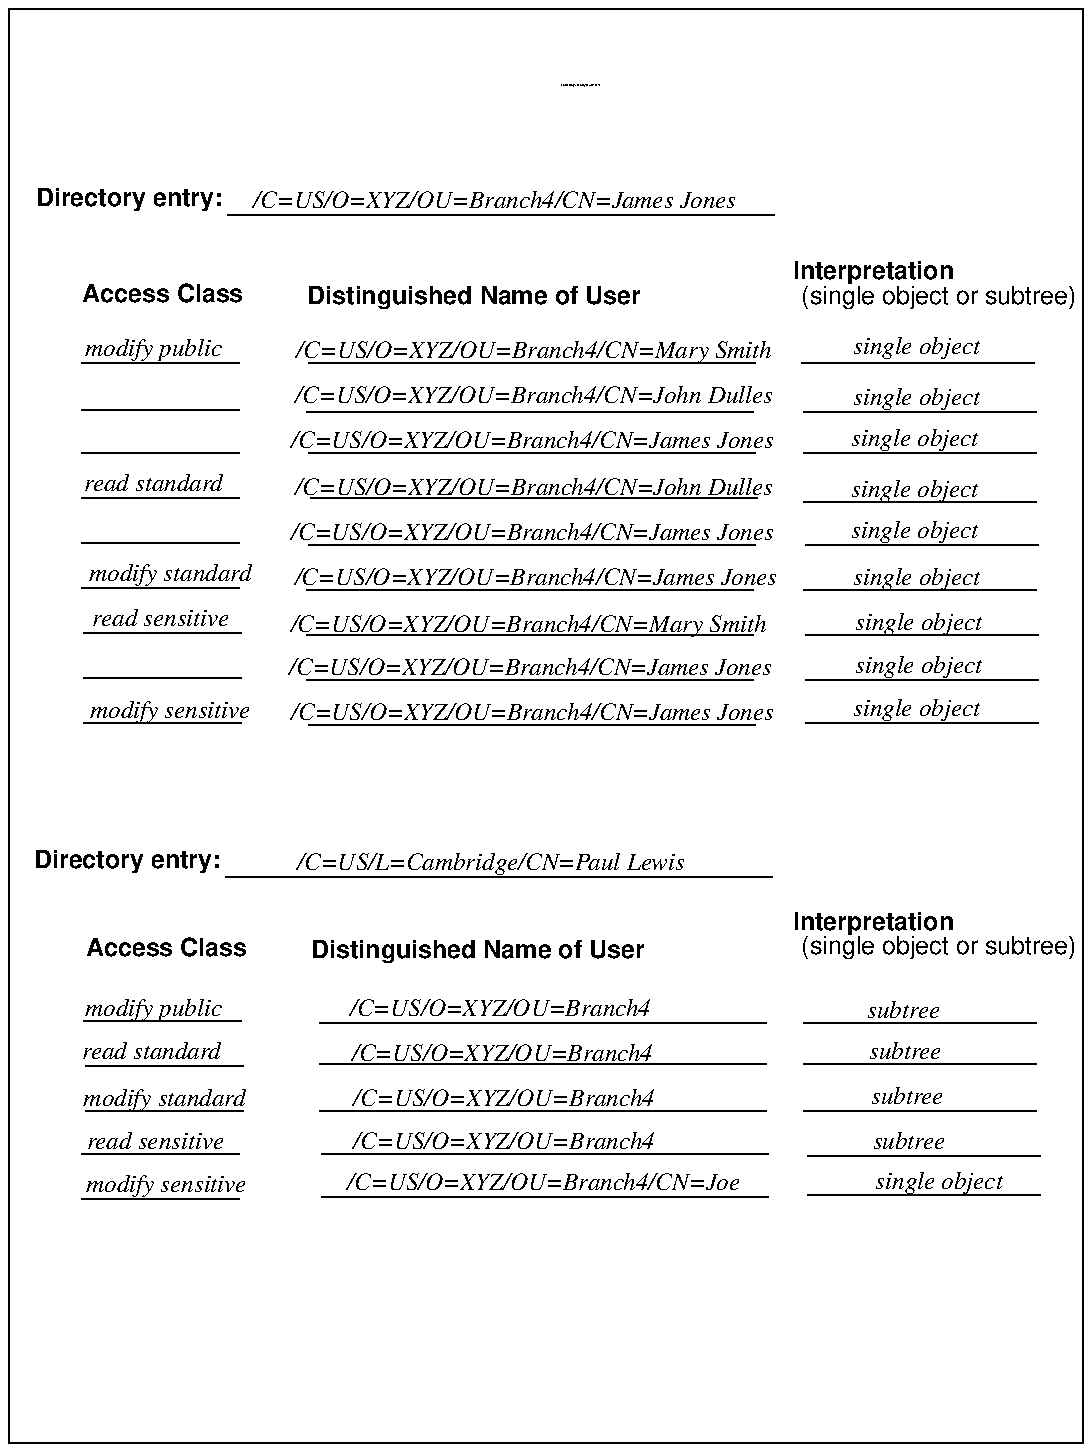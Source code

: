 ...\" @OSF_COPYRIGHT@
...\" COPYRIGHT NOTICE
...\" Copyright (c) 1990, 1991, 1992, 1993 Open Software Foundation, Inc.
...\" ALL RIGHTS RESERVED (DCE).  See the file named COPYRIGHT.DCE in the
...\" src directory for the full copyright text.
...\" 
...\" HISTORY
...\" $Log: fig14.aclobjectworksheet.pic,v $
...\" Revision 1.1.2.1  1994/08/04  21:01:54  hal
...\" 	Create DCE GDS Admin Gd & Ref from GDS parts of Adm Gd & Cmd Ref; fix log
...\" 	[1994/08/04  20:37:03  hal]
...\"
...\" Revision 1.1.2.9  1993/02/20  18:15:11  rnollman
...\" 	fixed for final draft
...\" 	[1993/02/20  18:14:43  rnollman]
...\" 
...\" Revision 1.1.2.8  1993/01/28  19:08:37  dbelch
...\" 	Embedding copyright notice
...\" 	[1993/01/28  18:36:19  dbelch]
...\" 
...\" Revision 1.1.2.7  1993/01/08  10:03:57  marrek
...\" 	Changes from SSE Dublin.
...\" 	[1993/01/08  10:03:24  marrek]
...\" 
...\" Revision 1.1.2.6  1992/12/08  21:16:07  rnollman
...\" 	no changes made
...\" 	[1992/12/08  21:15:42  rnollman]
...\" 
...\" Revision 1.1.2.5  1992/12/08  19:24:47  rnollman
...\" 	fixed illustration
...\" 	[1992/12/08  19:24:17  rnollman]
...\" 
...\" Revision 1.1.2.4  1992/12/03  19:22:10  rnollman
...\" 	update munich
...\" 	[1992/12/03  19:17:58  rnollman]
...\" 
...\" Revision 1.1.2.3  1992/12/03  18:39:48  rnollman
...\" 	update illustrations after Munich review
...\" 	[1992/12/03  18:39:15  rnollman]
...\" 
...\" Revision 1.1.2.2  1992/11/21  19:16:56  rnollman
...\" 	new illustration
...\" 	[1992/11/21  19:15:48  rnollman]
...\" 
...\" $EndLog$
.PS
scale = 106.667
"\fI\s9/C=US/O=XYZ/OU=Branch4/CN=Mary Smith\s0\fP"  at 280, 582
box  wid 573 ht 765 at 286.5, 382.5
"\fI\s9single object\s0\fP"  at 496, 139
line   from 426, 132 \
	to 550, 132 
"\fI\s9/C=US/O=XYZ/OU=Branch4/CN=James Jones\s0\fP"  at 259, 662
line   from 117, 655 \
	to 408, 655 
"\f(HB\s9Directory entry:\s0\fP"  at 64, 663
"\f(HB\s9Directory entry:\s0\fP"  at 64, 663
line   from 117, 655 \
	to 408, 655 
"\fI\s9/C=US/O=XYZ/OU=Branch4/CN=James Jones\s0\fP"  at 259, 662
"\f(HB\s9Directory entry:\s0\fP"  at 63, 310
line   from 116, 302 \
	to 407, 302 
line   from 116, 302 \
	to 407, 302 
"\f(HB\s9Directory entry:\s0\fP"  at 63, 310
"\f(HB\s10ACL Object Entry Worksheet\s0\fP"  at 305, 727
"\fI\s9modify sensitive\s0\fP"  at 84, 137
"\fI\s9read sensitive\s0\fP"  at 78, 160
"\fI\s9modify standard\s0\fP"  at 83, 183
"\fI\s9read standard\s0\fP"  at 76, 208
"\fI\s9modify public\s0\fP"  at 77, 231
"\fI\s9/C=US/O=XYZ/OU=Branch4/CN=Joe\s0\fP"  at 285, 138
line   from 39, 130 \
	to 123, 130 
line   from 39, 154 \
	to 123, 154 
"\fI\s9modify sensitive\s0\fP"  at 86, 390
"\f(HB\s9Access Class\s0\fP"  at 82, 612
"\f(HB\s9Distinguished Name of User\s0\fP"  at 248, 611
line   from 39, 576 \
	to 123, 576 
line   from 39, 576 \
	to 123, 576 
line   from 39, 551 \
	to 123, 551 
line   from 39, 528 \
	to 123, 528 
line   from 39, 504 \
	to 123, 504 
line   from 39, 480 \
	to 123, 480 
line   from 39, 456 \
	to 123, 456 
line   from 40, 432 \
	to 124, 432 
line   from 40, 408 \
	to 124, 408 
line   from 40, 384 \
	to 124, 384 
"\fI\s9/C=US/O=XYZ/OU=Branch4/CN=James Jones\s0\fP"  at 279, 534
"\fI\s9/C=US/O=XYZ/OU=Branch4/CN=James Jones\s0\fP"  at 279, 485
"\fI\s9/C=US/O=XYZ/OU=Branch4/CN=James Jones\s0\fP"  at 278, 413
"\fI\s9/C=US/O=XYZ/OU=Branch4/CN=James Jones\s0\fP"  at 279, 389
"\fI\s9modify standard\s0\fP"  at 86, 463
"\fI\s9read sensitive\s0\fP"  at 81, 439
"\fI\s9read standard\s0\fP"  at 77, 511
"\fI\s9modify public\s0\fP"  at 77, 583
"\fI\s9/C=US/O=XYZ/OU=Branch4/CN=John Dulles\s0\fP"  at 280, 558
"\fI\s9/C=US/O=XYZ/OU=Branch4/CN=John Dulles\s0\fP"  at 280, 509
"\fI\s9/C=US/O=XYZ/OU=Branch4/CN=James Jones\s0\fP"  at 281, 461
"\fI\s9/C=US/O=XYZ/OU=Branch4/CN=Mary Smith\s0\fP"  at 277, 436
line   from 40, 225 \
	to 124, 225 
line   from 41, 201 \
	to 125, 201 
line   from 41, 177 \
	to 125, 177 
"\f(HB\s9Distinguished Name of User\s0\fP"  at 250, 262
"\f(HB\s9Access Class\s0\fP"  at 84, 263
line   from 160, 576 \
	to 398, 576 
line   from 159, 550 \
	to 397, 550 
line   from 160, 528 \
	to 398, 528 
line   from 161, 504 \
	to 399, 504 
line   from 160, 479 \
	to 398, 479 
line   from 159, 455 \
	to 397, 455 
line   from 159, 431 \
	to 397, 431 
line   from 159, 407 \
	to 397, 407 
line   from 160, 383 \
	to 398, 383 
line   from 166, 224 \
	to 404, 224 
line   from 166, 177 \
	to 404, 177 
line   from 167, 154 \
	to 405, 154 
line   from 167, 131 \
	to 405, 131 
line   from 166, 202 \
	to 404, 202 
line   from 160, 576 \
	to 398, 576 
"\fH\s9(single object or subtree)\s0\fP"  at 496, 611
"\f(HB\s9Interpretation\s0\fP"  at 461, 624
line   from 423, 576 \
	to 547, 576 
line   from 424, 550 \
	to 548, 550 
line   from 424, 528 \
	to 548, 528 
line   from 424, 502 \
	to 548, 502 
line   from 425, 479 \
	to 549, 479 
line   from 424, 455 \
	to 548, 455 
line   from 425, 431 \
	to 549, 431 
line   from 425, 407 \
	to 549, 407 
line   from 425, 384 \
	to 549, 384 
line   from 424, 224 \
	to 548, 224 
line   from 424, 202 \
	to 548, 202 
line   from 424, 177 \
	to 548, 177 
line   from 426, 153 \
	to 550, 153 
"\fI\s9single object\s0\fP"  at 484, 584
"\fI\s9single object\s0\fP"  at 484, 557
"\fI\s9single object\s0\fP"  at 483, 535
"\fI\s9single object\s0\fP"  at 483, 508
"\fI\s9single object\s0\fP"  at 484, 461
"\fI\s9single object\s0\fP"  at 485, 437
"\fI\s9single object\s0\fP"  at 485, 414
"\fI\s9single object\s0\fP"  at 484, 391
"\fI\s9single object\s0\fP"  at 483, 486
"\fI\s9subtree\s0\fP"  at 477, 230
"\fI\s9subtree\s0\fP"  at 478, 208
"\fI\s9subtree\s0\fP"  at 479, 184
"\fI\s9subtree\s0\fP"  at 480, 160
"\fH\s9(single object or subtree)\s0\fP"  at 496, 264
"\f(HB\s9Interpretation\s0\fP"  at 461, 277
"\fI\s9/C=US/L=Cambridge/CN=Paul Lewis\s0\fP"  at 257, 309
"\fI\s9/C=US/O=XYZ/OU=Branch4\s0\fP"  at 264, 160
"\fI\s9/C=US/O=XYZ/OU=Branch4\s0\fP"  at 264, 183
"\fI\s9/C=US/O=XYZ/OU=Branch4\s0\fP"  at 263, 207
"\fI\s9/C=US/O=XYZ/OU=Branch4\s0\fP"  at 262, 231
.PE
